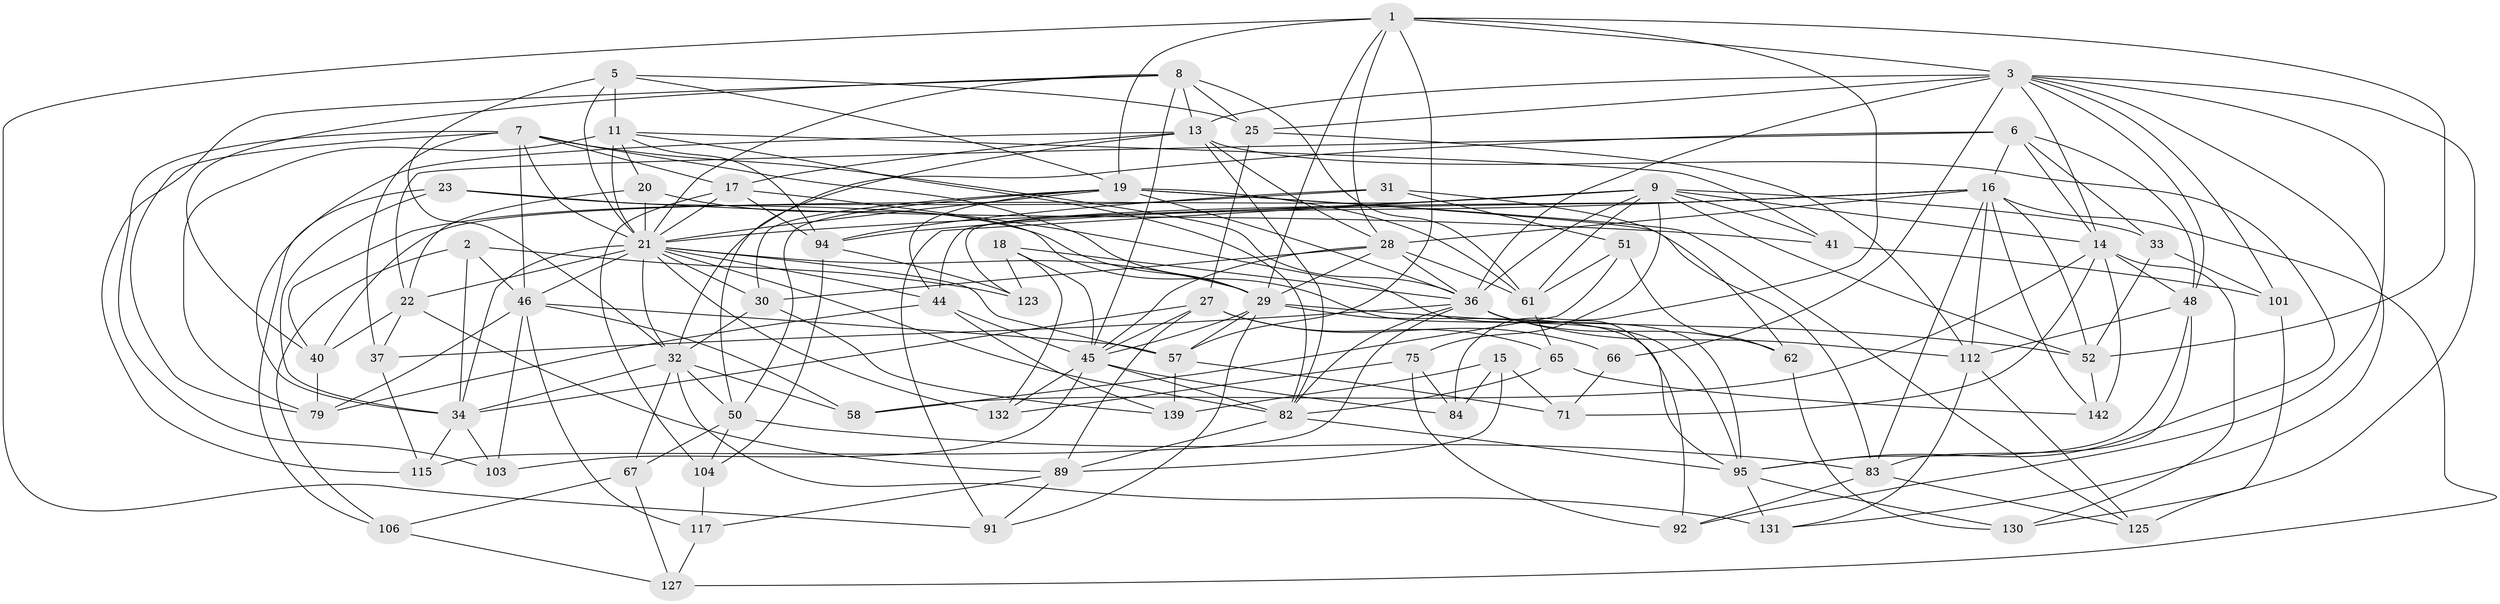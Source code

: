 // original degree distribution, {4: 1.0}
// Generated by graph-tools (version 1.1) at 2025/16/03/09/25 04:16:17]
// undirected, 73 vertices, 215 edges
graph export_dot {
graph [start="1"]
  node [color=gray90,style=filled];
  1 [super="+4"];
  2;
  3 [super="+134+88+10"];
  5 [super="+64"];
  6 [super="+60"];
  7 [super="+80+54"];
  8 [super="+122+12"];
  9 [super="+26+43"];
  11 [super="+35"];
  13 [super="+90"];
  14 [super="+140+96"];
  15;
  16 [super="+99+56"];
  17 [super="+78"];
  18;
  19 [super="+81+141"];
  20;
  21 [super="+24+97"];
  22 [super="+102"];
  23;
  25 [super="+53"];
  27 [super="+111"];
  28 [super="+133+114"];
  29 [super="+39"];
  30 [super="+86"];
  31;
  32 [super="+59"];
  33;
  34 [super="+38+109"];
  36 [super="+116+49+55+42"];
  37;
  40 [super="+73"];
  41;
  44 [super="+87"];
  45 [super="+74+105"];
  46 [super="+129+69"];
  48 [super="+143"];
  50 [super="+93"];
  51;
  52 [super="+107"];
  57 [super="+146"];
  58;
  61 [super="+70"];
  62;
  65;
  66;
  67;
  71;
  75;
  79 [super="+126"];
  82 [super="+119"];
  83 [super="+144"];
  84;
  89 [super="+121"];
  91;
  92;
  94 [super="+110"];
  95 [super="+124+136"];
  101;
  103;
  104;
  106;
  112 [super="+135"];
  115;
  117;
  123;
  125;
  127;
  130;
  131;
  132;
  139;
  142;
  1 -- 57;
  1 -- 29;
  1 -- 52;
  1 -- 84;
  1 -- 91;
  1 -- 19;
  1 -- 3;
  1 -- 28;
  2 -- 106;
  2 -- 123;
  2 -- 46;
  2 -- 34;
  3 -- 66 [weight=2];
  3 -- 131;
  3 -- 48;
  3 -- 36;
  3 -- 125;
  3 -- 14;
  3 -- 101;
  3 -- 25;
  3 -- 92;
  3 -- 13;
  5 -- 32;
  5 -- 19;
  5 -- 25;
  5 -- 11 [weight=2];
  5 -- 21;
  6 -- 48;
  6 -- 14;
  6 -- 16;
  6 -- 33;
  6 -- 22;
  6 -- 32;
  7 -- 37;
  7 -- 36;
  7 -- 21;
  7 -- 17;
  7 -- 103;
  7 -- 46;
  7 -- 79;
  7 -- 29;
  8 -- 45;
  8 -- 25 [weight=2];
  8 -- 115;
  8 -- 61;
  8 -- 40;
  8 -- 13;
  8 -- 21;
  9 -- 41;
  9 -- 91;
  9 -- 14;
  9 -- 52;
  9 -- 36;
  9 -- 33;
  9 -- 75;
  9 -- 61;
  9 -- 40;
  9 -- 21;
  11 -- 41;
  11 -- 79;
  11 -- 82;
  11 -- 20;
  11 -- 94;
  11 -- 21;
  13 -- 95;
  13 -- 82;
  13 -- 17;
  13 -- 34;
  13 -- 50;
  13 -- 28;
  14 -- 58;
  14 -- 48;
  14 -- 130;
  14 -- 142;
  14 -- 71;
  15 -- 84;
  15 -- 139;
  15 -- 71;
  15 -- 89;
  16 -- 52;
  16 -- 83;
  16 -- 44;
  16 -- 112;
  16 -- 123;
  16 -- 142;
  16 -- 127;
  16 -- 94;
  16 -- 28;
  17 -- 94;
  17 -- 95;
  17 -- 104;
  17 -- 21;
  18 -- 132;
  18 -- 123;
  18 -- 36;
  18 -- 45;
  19 -- 125;
  19 -- 50;
  19 -- 36;
  19 -- 30;
  19 -- 44;
  19 -- 83;
  19 -- 61;
  19 -- 21;
  20 -- 29;
  20 -- 22;
  20 -- 21;
  21 -- 44;
  21 -- 32;
  21 -- 34;
  21 -- 132;
  21 -- 46;
  21 -- 82;
  21 -- 57;
  21 -- 29;
  21 -- 30;
  21 -- 22;
  22 -- 89;
  22 -- 40;
  22 -- 37;
  23 -- 41;
  23 -- 106;
  23 -- 95;
  23 -- 34;
  25 -- 112;
  25 -- 27;
  27 -- 66;
  27 -- 89;
  27 -- 65;
  27 -- 34;
  27 -- 45;
  28 -- 61;
  28 -- 30;
  28 -- 29;
  28 -- 45;
  28 -- 36;
  29 -- 52;
  29 -- 45;
  29 -- 57;
  29 -- 91;
  29 -- 95;
  30 -- 32 [weight=2];
  30 -- 139;
  31 -- 62;
  31 -- 40;
  31 -- 51;
  31 -- 94;
  32 -- 34;
  32 -- 50;
  32 -- 67;
  32 -- 131;
  32 -- 58;
  33 -- 101;
  33 -- 52;
  34 -- 103;
  34 -- 115;
  36 -- 37;
  36 -- 112;
  36 -- 82;
  36 -- 115;
  36 -- 62;
  36 -- 92;
  37 -- 115;
  40 -- 79 [weight=2];
  41 -- 101;
  44 -- 139;
  44 -- 45;
  44 -- 79;
  45 -- 84;
  45 -- 132;
  45 -- 82;
  45 -- 103;
  46 -- 117;
  46 -- 79;
  46 -- 103;
  46 -- 57;
  46 -- 58;
  48 -- 112;
  48 -- 83;
  48 -- 95;
  50 -- 67;
  50 -- 104;
  50 -- 83;
  51 -- 58;
  51 -- 62;
  51 -- 61;
  52 -- 142;
  57 -- 139;
  57 -- 71;
  61 -- 65;
  62 -- 130;
  65 -- 82;
  65 -- 142;
  66 -- 71;
  67 -- 106;
  67 -- 127;
  75 -- 84;
  75 -- 132;
  75 -- 92;
  82 -- 89;
  82 -- 95;
  83 -- 125;
  83 -- 92;
  89 -- 91;
  89 -- 117;
  94 -- 123;
  94 -- 104;
  95 -- 130;
  95 -- 131;
  101 -- 130;
  104 -- 117;
  106 -- 127;
  112 -- 125;
  112 -- 131;
  117 -- 127;
}
